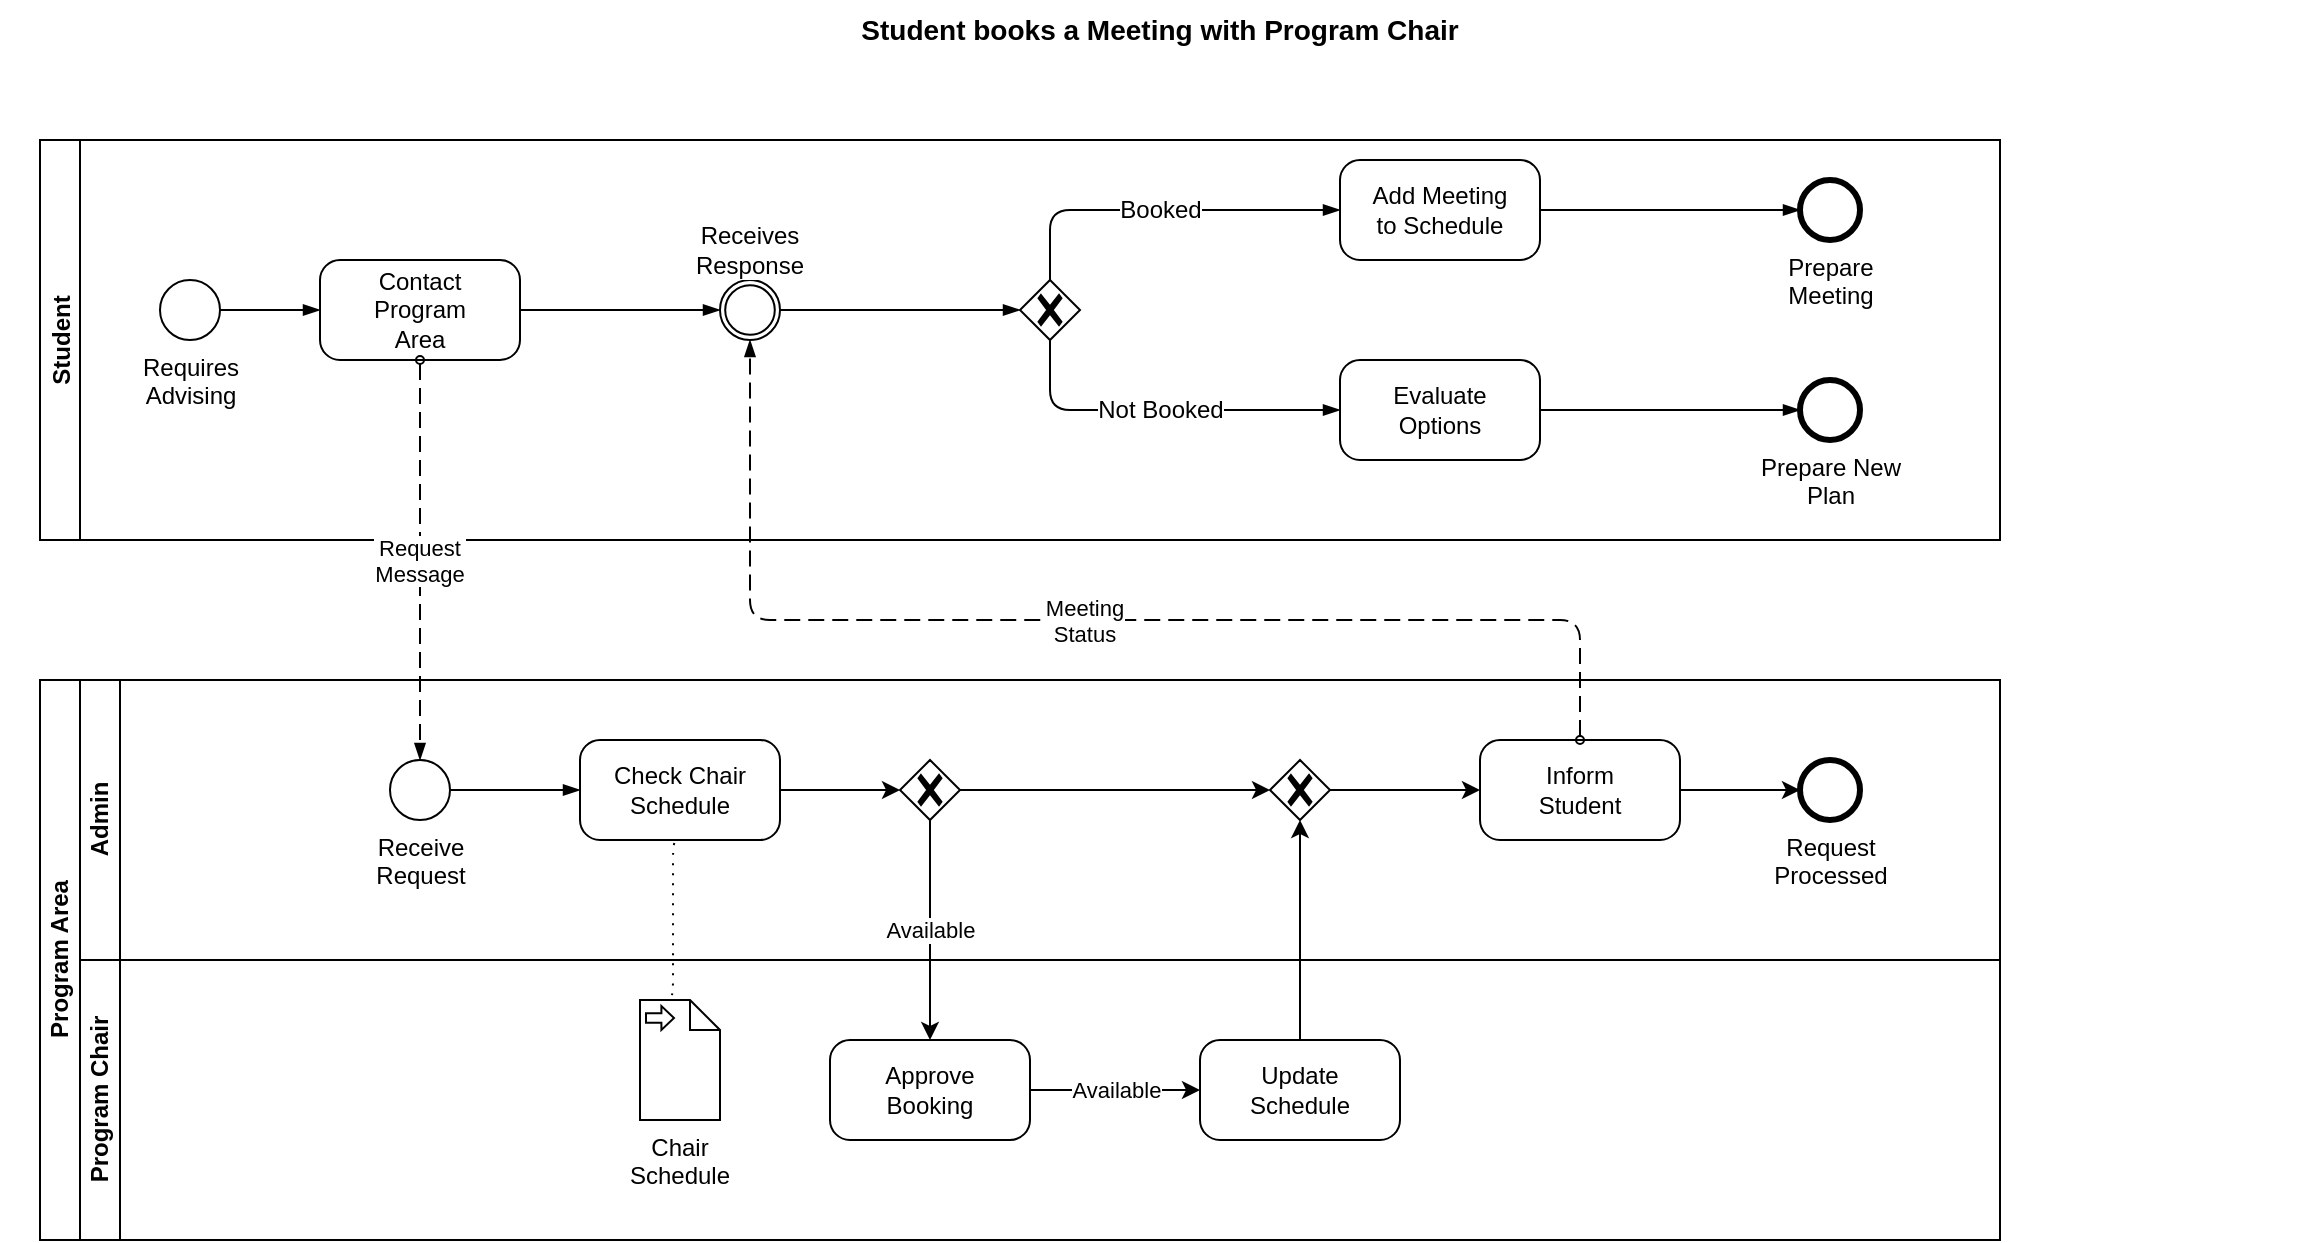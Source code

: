 <mxfile version="20.2.3" type="device"><diagram id="5rzGy3odvO3baBR1UZbl" name="Page-1"><mxGraphModel dx="2718" dy="1030" grid="1" gridSize="10" guides="1" tooltips="1" connect="1" arrows="1" fold="1" page="1" pageScale="1" pageWidth="1169" pageHeight="827" math="0" shadow="0"><root><mxCell id="0"/><mxCell id="1" parent="0"/><mxCell id="MoVgpEKja433Lk58LIKy-11" value="Student" style="swimlane;startSize=20;horizontal=0;" vertex="1" parent="1"><mxGeometry x="20" y="70" width="980" height="200" as="geometry"/></mxCell><mxCell id="MoVgpEKja433Lk58LIKy-12" value="Program Area" style="swimlane;html=1;childLayout=stackLayout;resizeParent=1;resizeParentMax=0;horizontal=0;startSize=20;horizontalStack=0;" vertex="1" parent="1"><mxGeometry x="20" y="340" width="980" height="280" as="geometry"/></mxCell><mxCell id="MoVgpEKja433Lk58LIKy-14" value="Admin" style="swimlane;html=1;startSize=20;horizontal=0;" vertex="1" parent="MoVgpEKja433Lk58LIKy-12"><mxGeometry x="20" width="960" height="140" as="geometry"/></mxCell><mxCell id="MoVgpEKja433Lk58LIKy-15" value="Program Chair" style="swimlane;html=1;startSize=20;horizontal=0;" vertex="1" parent="MoVgpEKja433Lk58LIKy-12"><mxGeometry x="20" y="140" width="960" height="140" as="geometry"/></mxCell><mxCell id="MoVgpEKja433Lk58LIKy-17" value="Requires&lt;br&gt;Advising" style="points=[[0.145,0.145,0],[0.5,0,0],[0.855,0.145,0],[1,0.5,0],[0.855,0.855,0],[0.5,1,0],[0.145,0.855,0],[0,0.5,0]];shape=mxgraph.bpmn.event;html=1;verticalLabelPosition=bottom;labelBackgroundColor=#ffffff;verticalAlign=top;align=center;perimeter=ellipsePerimeter;outlineConnect=0;aspect=fixed;outline=standard;symbol=general;" vertex="1" parent="1"><mxGeometry x="80" y="140" width="30" height="30" as="geometry"/></mxCell><mxCell id="MoVgpEKja433Lk58LIKy-18" value="Contact&#10;Program&#10;Area" style="points=[[0.25,0,0],[0.5,0,0],[0.75,0,0],[1,0.25,0],[1,0.5,0],[1,0.75,0],[0.75,1,0],[0.5,1,0],[0.25,1,0],[0,0.75,0],[0,0.5,0],[0,0.25,0]];shape=mxgraph.bpmn.task;whiteSpace=wrap;rectStyle=rounded;size=10;taskMarker=abstract;" vertex="1" parent="1"><mxGeometry x="160" y="130" width="100" height="50" as="geometry"/></mxCell><mxCell id="MoVgpEKja433Lk58LIKy-19" value="" style="edgeStyle=elbowEdgeStyle;fontSize=12;html=1;endArrow=blockThin;endFill=1;rounded=0;exitX=1;exitY=0.5;exitDx=0;exitDy=0;exitPerimeter=0;entryX=0;entryY=0.5;entryDx=0;entryDy=0;entryPerimeter=0;" edge="1" parent="1" source="MoVgpEKja433Lk58LIKy-17" target="MoVgpEKja433Lk58LIKy-18"><mxGeometry width="160" relative="1" as="geometry"><mxPoint x="430" y="150" as="sourcePoint"/><mxPoint x="590" y="150" as="targetPoint"/></mxGeometry></mxCell><mxCell id="MoVgpEKja433Lk58LIKy-20" value="" style="points=[[0.145,0.145,0],[0.5,0,0],[0.855,0.145,0],[1,0.5,0],[0.855,0.855,0],[0.5,1,0],[0.145,0.855,0],[0,0.5,0]];shape=mxgraph.bpmn.event;html=1;verticalLabelPosition=bottom;labelBackgroundColor=#ffffff;verticalAlign=top;align=center;perimeter=ellipsePerimeter;outlineConnect=0;aspect=fixed;outline=throwing;symbol=general;" vertex="1" parent="1"><mxGeometry x="360" y="140" width="30" height="30" as="geometry"/></mxCell><mxCell id="MoVgpEKja433Lk58LIKy-21" value="" style="edgeStyle=elbowEdgeStyle;fontSize=12;html=1;endArrow=blockThin;endFill=1;rounded=0;exitX=1;exitY=0.5;exitDx=0;exitDy=0;exitPerimeter=0;entryX=0;entryY=0.5;entryDx=0;entryDy=0;entryPerimeter=0;" edge="1" parent="1" source="MoVgpEKja433Lk58LIKy-18" target="MoVgpEKja433Lk58LIKy-20"><mxGeometry width="160" relative="1" as="geometry"><mxPoint x="270" y="210" as="sourcePoint"/><mxPoint x="430" y="210" as="targetPoint"/></mxGeometry></mxCell><mxCell id="MoVgpEKja433Lk58LIKy-22" value="" style="points=[[0.25,0.25,0],[0.5,0,0],[0.75,0.25,0],[1,0.5,0],[0.75,0.75,0],[0.5,1,0],[0.25,0.75,0],[0,0.5,0]];shape=mxgraph.bpmn.gateway2;html=1;verticalLabelPosition=bottom;labelBackgroundColor=#ffffff;verticalAlign=top;align=center;perimeter=rhombusPerimeter;outlineConnect=0;outline=none;symbol=none;gwType=exclusive;" vertex="1" parent="1"><mxGeometry x="510" y="140" width="30" height="30" as="geometry"/></mxCell><mxCell id="MoVgpEKja433Lk58LIKy-25" value="" style="edgeStyle=elbowEdgeStyle;fontSize=12;html=1;endArrow=blockThin;endFill=1;rounded=0;exitX=1;exitY=0.5;exitDx=0;exitDy=0;exitPerimeter=0;entryX=0;entryY=0.5;entryDx=0;entryDy=0;entryPerimeter=0;" edge="1" parent="1" source="MoVgpEKja433Lk58LIKy-20" target="MoVgpEKja433Lk58LIKy-22"><mxGeometry width="160" relative="1" as="geometry"><mxPoint x="350" y="230" as="sourcePoint"/><mxPoint x="420" y="230" as="targetPoint"/></mxGeometry></mxCell><mxCell id="MoVgpEKja433Lk58LIKy-26" value="Booked" style="edgeStyle=elbowEdgeStyle;fontSize=12;html=1;endArrow=blockThin;endFill=1;rounded=1;exitX=0.5;exitY=0;exitDx=0;exitDy=0;exitPerimeter=0;entryX=0;entryY=0.5;entryDx=0;entryDy=0;entryPerimeter=0;" edge="1" parent="1" source="MoVgpEKja433Lk58LIKy-22" target="MoVgpEKja433Lk58LIKy-23"><mxGeometry width="160" relative="1" as="geometry"><mxPoint x="330" y="60" as="sourcePoint"/><mxPoint x="430" y="60" as="targetPoint"/><Array as="points"><mxPoint x="525" y="120"/></Array></mxGeometry></mxCell><mxCell id="MoVgpEKja433Lk58LIKy-27" value="Not Booked" style="edgeStyle=elbowEdgeStyle;fontSize=12;html=1;endArrow=blockThin;endFill=1;rounded=1;exitX=0.5;exitY=1;exitDx=0;exitDy=0;exitPerimeter=0;entryX=0;entryY=0.5;entryDx=0;entryDy=0;entryPerimeter=0;" edge="1" parent="1" source="MoVgpEKja433Lk58LIKy-22" target="MoVgpEKja433Lk58LIKy-24"><mxGeometry width="160" relative="1" as="geometry"><mxPoint x="400" y="262.5" as="sourcePoint"/><mxPoint x="465" y="207.5" as="targetPoint"/><Array as="points"><mxPoint x="525" y="190"/></Array></mxGeometry></mxCell><mxCell id="MoVgpEKja433Lk58LIKy-32" value="Request&#10;Message" style="dashed=1;dashPattern=8 4;endArrow=blockThin;endFill=1;startArrow=oval;startFill=0;endSize=6;startSize=4;rounded=1;exitX=0.5;exitY=1;exitDx=0;exitDy=0;exitPerimeter=0;entryX=0.5;entryY=0;entryDx=0;entryDy=0;entryPerimeter=0;" edge="1" parent="1" source="MoVgpEKja433Lk58LIKy-18" target="MoVgpEKja433Lk58LIKy-33"><mxGeometry width="160" relative="1" as="geometry"><mxPoint x="750" y="650" as="sourcePoint"/><mxPoint x="210" y="350" as="targetPoint"/></mxGeometry></mxCell><mxCell id="MoVgpEKja433Lk58LIKy-23" value="Add Meeting&#10;to Schedule" style="points=[[0.25,0,0],[0.5,0,0],[0.75,0,0],[1,0.25,0],[1,0.5,0],[1,0.75,0],[0.75,1,0],[0.5,1,0],[0.25,1,0],[0,0.75,0],[0,0.5,0],[0,0.25,0]];shape=mxgraph.bpmn.task;whiteSpace=wrap;rectStyle=rounded;size=10;taskMarker=abstract;" vertex="1" parent="1"><mxGeometry x="670" y="80" width="100" height="50" as="geometry"/></mxCell><mxCell id="MoVgpEKja433Lk58LIKy-24" value="Evaluate&#10;Options" style="points=[[0.25,0,0],[0.5,0,0],[0.75,0,0],[1,0.25,0],[1,0.5,0],[1,0.75,0],[0.75,1,0],[0.5,1,0],[0.25,1,0],[0,0.75,0],[0,0.5,0],[0,0.25,0]];shape=mxgraph.bpmn.task;whiteSpace=wrap;rectStyle=rounded;size=10;taskMarker=abstract;" vertex="1" parent="1"><mxGeometry x="670" y="180" width="100" height="50" as="geometry"/></mxCell><mxCell id="MoVgpEKja433Lk58LIKy-28" value="Prepare New&lt;br&gt;Plan" style="points=[[0.145,0.145,0],[0.5,0,0],[0.855,0.145,0],[1,0.5,0],[0.855,0.855,0],[0.5,1,0],[0.145,0.855,0],[0,0.5,0]];shape=mxgraph.bpmn.event;html=1;verticalLabelPosition=bottom;labelBackgroundColor=#ffffff;verticalAlign=top;align=center;perimeter=ellipsePerimeter;outlineConnect=0;aspect=fixed;outline=end;symbol=terminate2;" vertex="1" parent="1"><mxGeometry x="900" y="190" width="30" height="30" as="geometry"/></mxCell><mxCell id="MoVgpEKja433Lk58LIKy-29" value="Prepare&lt;br&gt;Meeting" style="points=[[0.145,0.145,0],[0.5,0,0],[0.855,0.145,0],[1,0.5,0],[0.855,0.855,0],[0.5,1,0],[0.145,0.855,0],[0,0.5,0]];shape=mxgraph.bpmn.event;html=1;verticalLabelPosition=bottom;labelBackgroundColor=#ffffff;verticalAlign=top;align=center;perimeter=ellipsePerimeter;outlineConnect=0;aspect=fixed;outline=end;symbol=terminate2;" vertex="1" parent="1"><mxGeometry x="900" y="90" width="30" height="30" as="geometry"/></mxCell><mxCell id="MoVgpEKja433Lk58LIKy-30" value="" style="edgeStyle=elbowEdgeStyle;fontSize=12;html=1;endArrow=blockThin;endFill=1;rounded=0;exitX=1;exitY=0.5;exitDx=0;exitDy=0;exitPerimeter=0;entryX=0;entryY=0.5;entryDx=0;entryDy=0;entryPerimeter=0;" edge="1" parent="1" source="MoVgpEKja433Lk58LIKy-23" target="MoVgpEKja433Lk58LIKy-29"><mxGeometry width="160" relative="1" as="geometry"><mxPoint x="780" y="200" as="sourcePoint"/><mxPoint x="880" y="200" as="targetPoint"/></mxGeometry></mxCell><mxCell id="MoVgpEKja433Lk58LIKy-31" value="" style="edgeStyle=elbowEdgeStyle;fontSize=12;html=1;endArrow=blockThin;endFill=1;rounded=0;exitX=1;exitY=0.5;exitDx=0;exitDy=0;exitPerimeter=0;entryX=0;entryY=0.5;entryDx=0;entryDy=0;entryPerimeter=0;" edge="1" parent="1" source="MoVgpEKja433Lk58LIKy-24" target="MoVgpEKja433Lk58LIKy-28"><mxGeometry width="160" relative="1" as="geometry"><mxPoint x="710" y="190" as="sourcePoint"/><mxPoint x="800" y="200" as="targetPoint"/></mxGeometry></mxCell><mxCell id="MoVgpEKja433Lk58LIKy-33" value="Receive&lt;br&gt;Request" style="points=[[0.145,0.145,0],[0.5,0,0],[0.855,0.145,0],[1,0.5,0],[0.855,0.855,0],[0.5,1,0],[0.145,0.855,0],[0,0.5,0]];shape=mxgraph.bpmn.event;html=1;verticalLabelPosition=bottom;labelBackgroundColor=#ffffff;verticalAlign=top;align=center;perimeter=ellipsePerimeter;outlineConnect=0;aspect=fixed;outline=standard;symbol=general;" vertex="1" parent="1"><mxGeometry x="195" y="380" width="30" height="30" as="geometry"/></mxCell><mxCell id="MoVgpEKja433Lk58LIKy-37" style="edgeStyle=orthogonalEdgeStyle;rounded=1;orthogonalLoop=1;jettySize=auto;html=1;entryX=0;entryY=0.5;entryDx=0;entryDy=0;entryPerimeter=0;" edge="1" parent="1" source="MoVgpEKja433Lk58LIKy-34" target="MoVgpEKja433Lk58LIKy-36"><mxGeometry relative="1" as="geometry"/></mxCell><mxCell id="MoVgpEKja433Lk58LIKy-34" value="Check Chair&#10;Schedule" style="points=[[0.25,0,0],[0.5,0,0],[0.75,0,0],[1,0.25,0],[1,0.5,0],[1,0.75,0],[0.75,1,0],[0.5,1,0],[0.25,1,0],[0,0.75,0],[0,0.5,0],[0,0.25,0]];shape=mxgraph.bpmn.task;whiteSpace=wrap;rectStyle=rounded;size=10;taskMarker=abstract;" vertex="1" parent="1"><mxGeometry x="290" y="370" width="100" height="50" as="geometry"/></mxCell><mxCell id="MoVgpEKja433Lk58LIKy-35" value="" style="edgeStyle=elbowEdgeStyle;fontSize=12;html=1;endArrow=blockThin;endFill=1;rounded=0;exitX=1;exitY=0.5;exitDx=0;exitDy=0;exitPerimeter=0;entryX=0;entryY=0.5;entryDx=0;entryDy=0;entryPerimeter=0;" edge="1" parent="1" source="MoVgpEKja433Lk58LIKy-33" target="MoVgpEKja433Lk58LIKy-34"><mxGeometry width="160" relative="1" as="geometry"><mxPoint x="240" y="370" as="sourcePoint"/><mxPoint x="290" y="370" as="targetPoint"/></mxGeometry></mxCell><mxCell id="MoVgpEKja433Lk58LIKy-36" value="" style="points=[[0.25,0.25,0],[0.5,0,0],[0.75,0.25,0],[1,0.5,0],[0.75,0.75,0],[0.5,1,0],[0.25,0.75,0],[0,0.5,0]];shape=mxgraph.bpmn.gateway2;html=1;verticalLabelPosition=bottom;labelBackgroundColor=#ffffff;verticalAlign=top;align=center;perimeter=rhombusPerimeter;outlineConnect=0;outline=none;symbol=none;gwType=exclusive;" vertex="1" parent="1"><mxGeometry x="450" y="380" width="30" height="30" as="geometry"/></mxCell><mxCell id="MoVgpEKja433Lk58LIKy-38" value="Approve&#10;Booking" style="points=[[0.25,0,0],[0.5,0,0],[0.75,0,0],[1,0.25,0],[1,0.5,0],[1,0.75,0],[0.75,1,0],[0.5,1,0],[0.25,1,0],[0,0.75,0],[0,0.5,0],[0,0.25,0]];shape=mxgraph.bpmn.task;whiteSpace=wrap;rectStyle=rounded;size=10;taskMarker=abstract;" vertex="1" parent="1"><mxGeometry x="415" y="520" width="100" height="50" as="geometry"/></mxCell><mxCell id="MoVgpEKja433Lk58LIKy-39" value="Available" style="edgeStyle=orthogonalEdgeStyle;rounded=1;orthogonalLoop=1;jettySize=auto;html=1;entryX=0.5;entryY=0;entryDx=0;entryDy=0;entryPerimeter=0;exitX=0.5;exitY=1;exitDx=0;exitDy=0;exitPerimeter=0;" edge="1" parent="1" source="MoVgpEKja433Lk58LIKy-36" target="MoVgpEKja433Lk58LIKy-38"><mxGeometry relative="1" as="geometry"><mxPoint x="400" y="405" as="sourcePoint"/><mxPoint x="460" y="405" as="targetPoint"/></mxGeometry></mxCell><mxCell id="MoVgpEKja433Lk58LIKy-40" value="Update&#10;Schedule" style="points=[[0.25,0,0],[0.5,0,0],[0.75,0,0],[1,0.25,0],[1,0.5,0],[1,0.75,0],[0.75,1,0],[0.5,1,0],[0.25,1,0],[0,0.75,0],[0,0.5,0],[0,0.25,0]];shape=mxgraph.bpmn.task;whiteSpace=wrap;rectStyle=rounded;size=10;taskMarker=abstract;" vertex="1" parent="1"><mxGeometry x="600" y="520" width="100" height="50" as="geometry"/></mxCell><mxCell id="MoVgpEKja433Lk58LIKy-41" value="Available" style="edgeStyle=orthogonalEdgeStyle;rounded=1;orthogonalLoop=1;jettySize=auto;html=1;entryX=0;entryY=0.5;entryDx=0;entryDy=0;entryPerimeter=0;exitX=1;exitY=0.5;exitDx=0;exitDy=0;exitPerimeter=0;" edge="1" parent="1" source="MoVgpEKja433Lk58LIKy-38" target="MoVgpEKja433Lk58LIKy-40"><mxGeometry relative="1" as="geometry"><mxPoint x="475" y="430" as="sourcePoint"/><mxPoint x="475" y="530" as="targetPoint"/></mxGeometry></mxCell><mxCell id="MoVgpEKja433Lk58LIKy-42" value="Inform&#10;Student" style="points=[[0.25,0,0],[0.5,0,0],[0.75,0,0],[1,0.25,0],[1,0.5,0],[1,0.75,0],[0.75,1,0],[0.5,1,0],[0.25,1,0],[0,0.75,0],[0,0.5,0],[0,0.25,0]];shape=mxgraph.bpmn.task;whiteSpace=wrap;rectStyle=rounded;size=10;taskMarker=abstract;" vertex="1" parent="1"><mxGeometry x="740" y="370" width="100" height="50" as="geometry"/></mxCell><mxCell id="MoVgpEKja433Lk58LIKy-43" value="" style="edgeStyle=orthogonalEdgeStyle;rounded=1;orthogonalLoop=1;jettySize=auto;html=1;exitX=1;exitY=0.5;exitDx=0;exitDy=0;exitPerimeter=0;entryX=0;entryY=0.5;entryDx=0;entryDy=0;entryPerimeter=0;" edge="1" parent="1" source="MoVgpEKja433Lk58LIKy-36" target="MoVgpEKja433Lk58LIKy-45"><mxGeometry relative="1" as="geometry"><mxPoint x="525" y="545" as="sourcePoint"/><mxPoint x="580" y="400" as="targetPoint"/></mxGeometry></mxCell><mxCell id="MoVgpEKja433Lk58LIKy-44" value="" style="edgeStyle=orthogonalEdgeStyle;rounded=1;orthogonalLoop=1;jettySize=auto;html=1;exitX=0.5;exitY=0;exitDx=0;exitDy=0;exitPerimeter=0;entryX=0.5;entryY=1;entryDx=0;entryDy=0;entryPerimeter=0;" edge="1" parent="1" source="MoVgpEKja433Lk58LIKy-40" target="MoVgpEKja433Lk58LIKy-45"><mxGeometry relative="1" as="geometry"><mxPoint x="490" y="405" as="sourcePoint"/><mxPoint x="650" y="430" as="targetPoint"/></mxGeometry></mxCell><mxCell id="MoVgpEKja433Lk58LIKy-45" value="" style="points=[[0.25,0.25,0],[0.5,0,0],[0.75,0.25,0],[1,0.5,0],[0.75,0.75,0],[0.5,1,0],[0.25,0.75,0],[0,0.5,0]];shape=mxgraph.bpmn.gateway2;html=1;verticalLabelPosition=bottom;labelBackgroundColor=#ffffff;verticalAlign=top;align=center;perimeter=rhombusPerimeter;outlineConnect=0;outline=none;symbol=none;gwType=exclusive;" vertex="1" parent="1"><mxGeometry x="635" y="380" width="30" height="30" as="geometry"/></mxCell><mxCell id="MoVgpEKja433Lk58LIKy-46" value="" style="edgeStyle=orthogonalEdgeStyle;rounded=1;orthogonalLoop=1;jettySize=auto;html=1;exitX=1;exitY=0.5;exitDx=0;exitDy=0;exitPerimeter=0;entryX=0;entryY=0.5;entryDx=0;entryDy=0;entryPerimeter=0;" edge="1" parent="1" source="MoVgpEKja433Lk58LIKy-45" target="MoVgpEKja433Lk58LIKy-42"><mxGeometry relative="1" as="geometry"><mxPoint x="660" y="520" as="sourcePoint"/><mxPoint x="660" y="420" as="targetPoint"/></mxGeometry></mxCell><mxCell id="MoVgpEKja433Lk58LIKy-47" value="Request&lt;br&gt;Processed" style="points=[[0.145,0.145,0],[0.5,0,0],[0.855,0.145,0],[1,0.5,0],[0.855,0.855,0],[0.5,1,0],[0.145,0.855,0],[0,0.5,0]];shape=mxgraph.bpmn.event;html=1;verticalLabelPosition=bottom;labelBackgroundColor=#ffffff;verticalAlign=top;align=center;perimeter=ellipsePerimeter;outlineConnect=0;aspect=fixed;outline=end;symbol=terminate2;" vertex="1" parent="1"><mxGeometry x="900" y="380" width="30" height="30" as="geometry"/></mxCell><mxCell id="MoVgpEKja433Lk58LIKy-48" value="" style="edgeStyle=orthogonalEdgeStyle;rounded=1;orthogonalLoop=1;jettySize=auto;html=1;exitX=1;exitY=0.5;exitDx=0;exitDy=0;exitPerimeter=0;entryX=0;entryY=0.5;entryDx=0;entryDy=0;entryPerimeter=0;" edge="1" parent="1" source="MoVgpEKja433Lk58LIKy-42" target="MoVgpEKja433Lk58LIKy-47"><mxGeometry relative="1" as="geometry"><mxPoint x="675" y="405" as="sourcePoint"/><mxPoint x="750" y="405" as="targetPoint"/></mxGeometry></mxCell><mxCell id="MoVgpEKja433Lk58LIKy-49" value="Meeting&#10;Status" style="dashed=1;dashPattern=8 4;endArrow=blockThin;endFill=1;startArrow=oval;startFill=0;endSize=6;startSize=4;rounded=1;exitX=0.5;exitY=0;exitDx=0;exitDy=0;exitPerimeter=0;entryX=0.5;entryY=1;entryDx=0;entryDy=0;entryPerimeter=0;" edge="1" parent="1" source="MoVgpEKja433Lk58LIKy-42" target="MoVgpEKja433Lk58LIKy-20"><mxGeometry width="160" relative="1" as="geometry"><mxPoint x="870" y="280" as="sourcePoint"/><mxPoint x="1030" y="280" as="targetPoint"/><Array as="points"><mxPoint x="790" y="310"/><mxPoint x="375" y="310"/></Array></mxGeometry></mxCell><mxCell id="MoVgpEKja433Lk58LIKy-50" value="&lt;span style=&quot;background-color: rgb(255, 255, 255);&quot;&gt;Receives&lt;/span&gt;&lt;br style=&quot;&quot;&gt;&lt;span style=&quot;background-color: rgb(255, 255, 255);&quot;&gt;Response&lt;/span&gt;" style="text;html=1;strokeColor=none;fillColor=none;align=center;verticalAlign=middle;whiteSpace=wrap;rounded=0;" vertex="1" parent="1"><mxGeometry x="345" y="110" width="60" height="30" as="geometry"/></mxCell><mxCell id="MoVgpEKja433Lk58LIKy-51" value="Chair&lt;br&gt;Schedule" style="shape=mxgraph.bpmn.data;labelPosition=center;verticalLabelPosition=bottom;align=center;verticalAlign=top;whiteSpace=wrap;size=15;html=1;bpmnTransferType=input;" vertex="1" parent="1"><mxGeometry x="320" y="500" width="40" height="60" as="geometry"/></mxCell><mxCell id="MoVgpEKja433Lk58LIKy-52" value="" style="edgeStyle=elbowEdgeStyle;fontSize=12;html=1;endFill=0;startFill=0;endSize=6;startSize=6;dashed=1;dashPattern=1 4;endArrow=none;startArrow=none;rounded=1;entryX=0.5;entryY=1;entryDx=0;entryDy=0;entryPerimeter=0;exitX=0;exitY=0;exitDx=12.5;exitDy=0;exitPerimeter=0;" edge="1" parent="1" source="MoVgpEKja433Lk58LIKy-51" target="MoVgpEKja433Lk58LIKy-34"><mxGeometry width="160" relative="1" as="geometry"><mxPoint x="40" y="620" as="sourcePoint"/><mxPoint x="200" y="620" as="targetPoint"/></mxGeometry></mxCell><mxCell id="MoVgpEKja433Lk58LIKy-53" value="Student books a Meeting with Program Chair" style="text;html=1;strokeColor=none;fillColor=none;align=center;verticalAlign=middle;whiteSpace=wrap;rounded=0;fontStyle=1;fontSize=14;" vertex="1" parent="1"><mxGeometry width="1160" height="30" as="geometry"/></mxCell></root></mxGraphModel></diagram></mxfile>